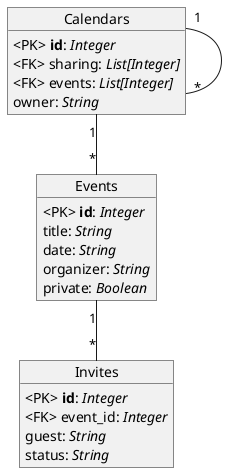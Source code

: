 @startuml "Calendar Database Models"

object "Calendars" as C {
    <PK> **id**: //Integer//
    <FK> sharing: //List[Integer]//
    <FK> events: //List[Integer]//
    owner: //String//
}

object "Events" as E {
    <PK> **id**: //Integer//
    title: //String//
    date: //String//
    organizer: //String//
    private: //Boolean//
}

object "Invites" as I {
    <PK> **id**: //Integer//
    <FK> event_id: //Integer//
    guest: //String//
    status: //String//
}

' The calendars who you shared with
C "1" -- "*" C 
' The (maybe) participating events
C "1" -- "*" E
E "1" -- "*" I

@enduml